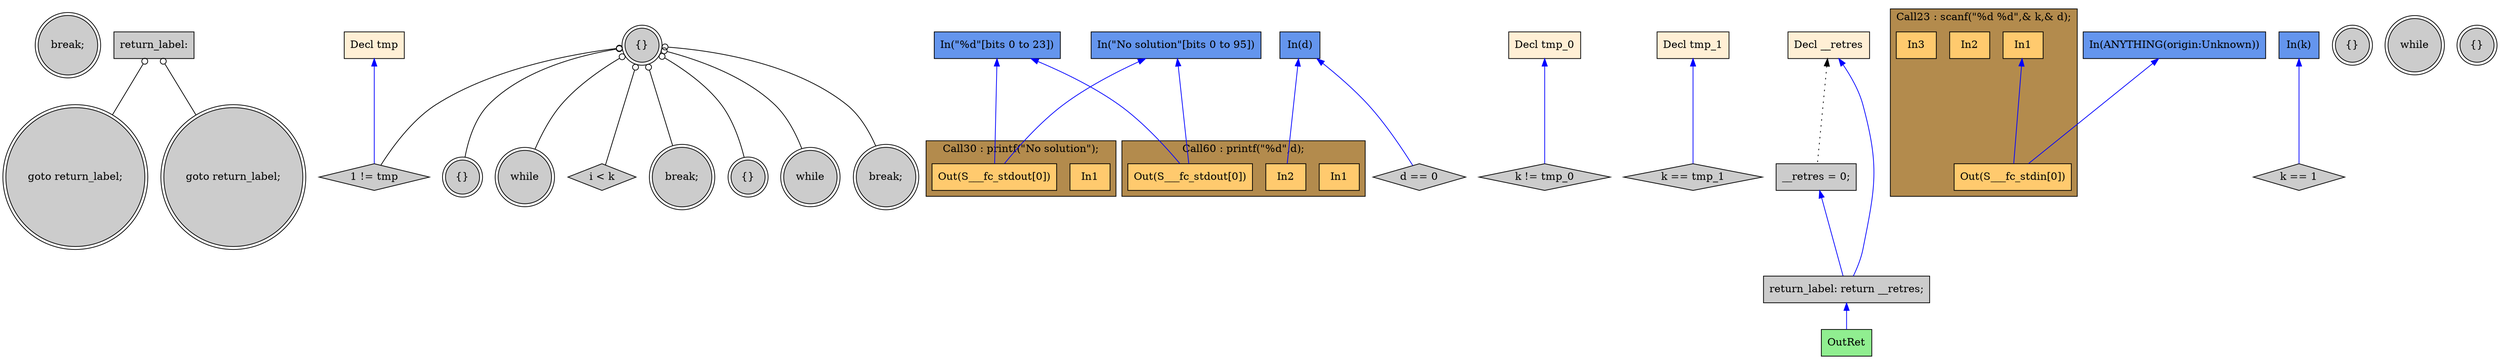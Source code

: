 digraph G {
  rankdir=TB;
  node [style="filled", ];
  32 [label="break;", fillcolor="#CCCCCC", shape=doublecircle, ];
  33 [label="goto return_label;", fillcolor="#CCCCCC", shape=doublecircle, ];
  2 [label="Decl tmp", fillcolor="#FFEFD5", shape=box, ];
  35 [label="In1", fillcolor="#FFCA6E", shape=box, ];
  3 [label="Decl tmp_0", fillcolor="#FFEFD5", shape=box, ];
  36 [label="In2", fillcolor="#FFCA6E", shape=box, ];
  4 [label="Decl tmp_1", fillcolor="#FFEFD5", shape=box, ];
  37 [label="Out(S___fc_stdout[0])", fillcolor="#FFCA6E", shape=box, ];
  5 [label="Decl __retres", fillcolor="#FFEFD5", shape=box, ];
  38 [label="__retres = 0;", fillcolor="#CCCCCC", shape=box, ];
  39 [label="return_label: return __retres;", fillcolor="#CCCCCC", shape=box, ];
  7 [label="In1", fillcolor="#FFCA6E", shape=box, ];
  40 [label="OutRet", fillcolor="#90EE90", shape=box, ];
  8 [label="In2", fillcolor="#FFCA6E", shape=box, ];
  41 [label="In(\"No solution\"[bits 0 to 95])", fillcolor="#6495ED",
      shape=box, ];
  9 [label="In3", fillcolor="#FFCA6E", shape=box, ];
  42 [label="In(\"%d\"[bits 0 to 23])", fillcolor="#6495ED", shape=box, ];
  10 [label="Out(S___fc_stdin[0])", fillcolor="#FFCA6E", shape=box, ];
  43 [label="In(d)", fillcolor="#6495ED", shape=box, ];
  11 [label="d == 0", fillcolor="#CCCCCC", shape=diamond, ];
  44 [label="In(k)", fillcolor="#6495ED", shape=box, ];
  12 [label="k == 1", fillcolor="#CCCCCC", shape=diamond, ];
  45 [label="In(ANYTHING(origin:Unknown))", fillcolor="#6495ED", shape=box, ];
  13 [label="{}", fillcolor="#CCCCCC", shape=doublecircle, ];
  15 [label="In1", fillcolor="#FFCA6E", shape=box, ];
  16 [label="Out(S___fc_stdout[0])", fillcolor="#FFCA6E", shape=box, ];
  17 [label="goto return_label;", fillcolor="#CCCCCC", shape=doublecircle, ];
  18 [label="return_label:", fillcolor="#CCCCCC", shape=box, ];
  19 [label="k == tmp_1", fillcolor="#CCCCCC", shape=diamond, ];
  20 [label="while", fillcolor="#CCCCCC", shape=doublecircle, ];
  21 [label="{}", fillcolor="#CCCCCC", shape=doublecircle, ];
  22 [label="k != tmp_0", fillcolor="#CCCCCC", shape=diamond, ];
  23 [label="{}", fillcolor="#CCCCCC", shape=doublecircle, ];
  24 [label="while", fillcolor="#CCCCCC", shape=doublecircle, ];
  25 [label="1 != tmp", fillcolor="#CCCCCC", shape=diamond, ];
  26 [label="break;", fillcolor="#CCCCCC", shape=doublecircle, ];
  27 [label="{}", fillcolor="#CCCCCC", shape=doublecircle, ];
  28 [label="while", fillcolor="#CCCCCC", shape=doublecircle, ];
  29 [label="i < k", fillcolor="#CCCCCC", shape=diamond, ];
  30 [label="break;", fillcolor="#CCCCCC", shape=doublecircle, ];
  31 [label="{}", fillcolor="#CCCCCC", shape=doublecircle, ];
  
  subgraph cluster_Call23 { label="Call23 : scanf(\"%d %d\",& k,& d);";
                            fillcolor="#B38B4D"; style="filled"; 10;9;8;7;
     };
  subgraph cluster_Call30 { label="Call30 : printf(\"No solution\");";
                            fillcolor="#B38B4D"; style="filled"; 16;15;
     };
  subgraph cluster_Call60 { label="Call60 : printf(\"%d\",d);";
                            fillcolor="#B38B4D"; style="filled"; 37;36;35;
     };
  
  edge [dir=back, ];
  18 -> 33 [color="#000000", arrowtail=odot, ];
  43 -> 36 [color="#0000FF", ];
  41 -> 37 [color="#0000FF", ];
  42 -> 37 [color="#0000FF", ];
  5 -> 38 [color="#000000", style="dotted", ];
  5 -> 39 [color="#0000FF", ];
  38 -> 39 [color="#0000FF", ];
  39 -> 40 [color="#0000FF", ];
  7 -> 10 [color="#0000FF", ];
  45 -> 10 [color="#0000FF", ];
  43 -> 11 [color="#0000FF", ];
  44 -> 12 [color="#0000FF", ];
  41 -> 16 [color="#0000FF", ];
  42 -> 16 [color="#0000FF", ];
  18 -> 17 [color="#000000", arrowtail=odot, ];
  4 -> 19 [color="#0000FF", ];
  3 -> 22 [color="#0000FF", ];
  23 -> 24 [color="#000000", arrowtail=odot, ];
  2 -> 25 [color="#0000FF", ];
  23 -> 25 [color="#000000", arrowtail=odot, ];
  23 -> 26 [color="#000000", arrowtail=odot, ];
  23 -> 27 [color="#000000", arrowtail=odot, ];
  23 -> 28 [color="#000000", arrowtail=odot, ];
  23 -> 29 [color="#000000", arrowtail=odot, ];
  23 -> 30 [color="#000000", arrowtail=odot, ];
  23 -> 31 [color="#000000", arrowtail=odot, ];
  
  }